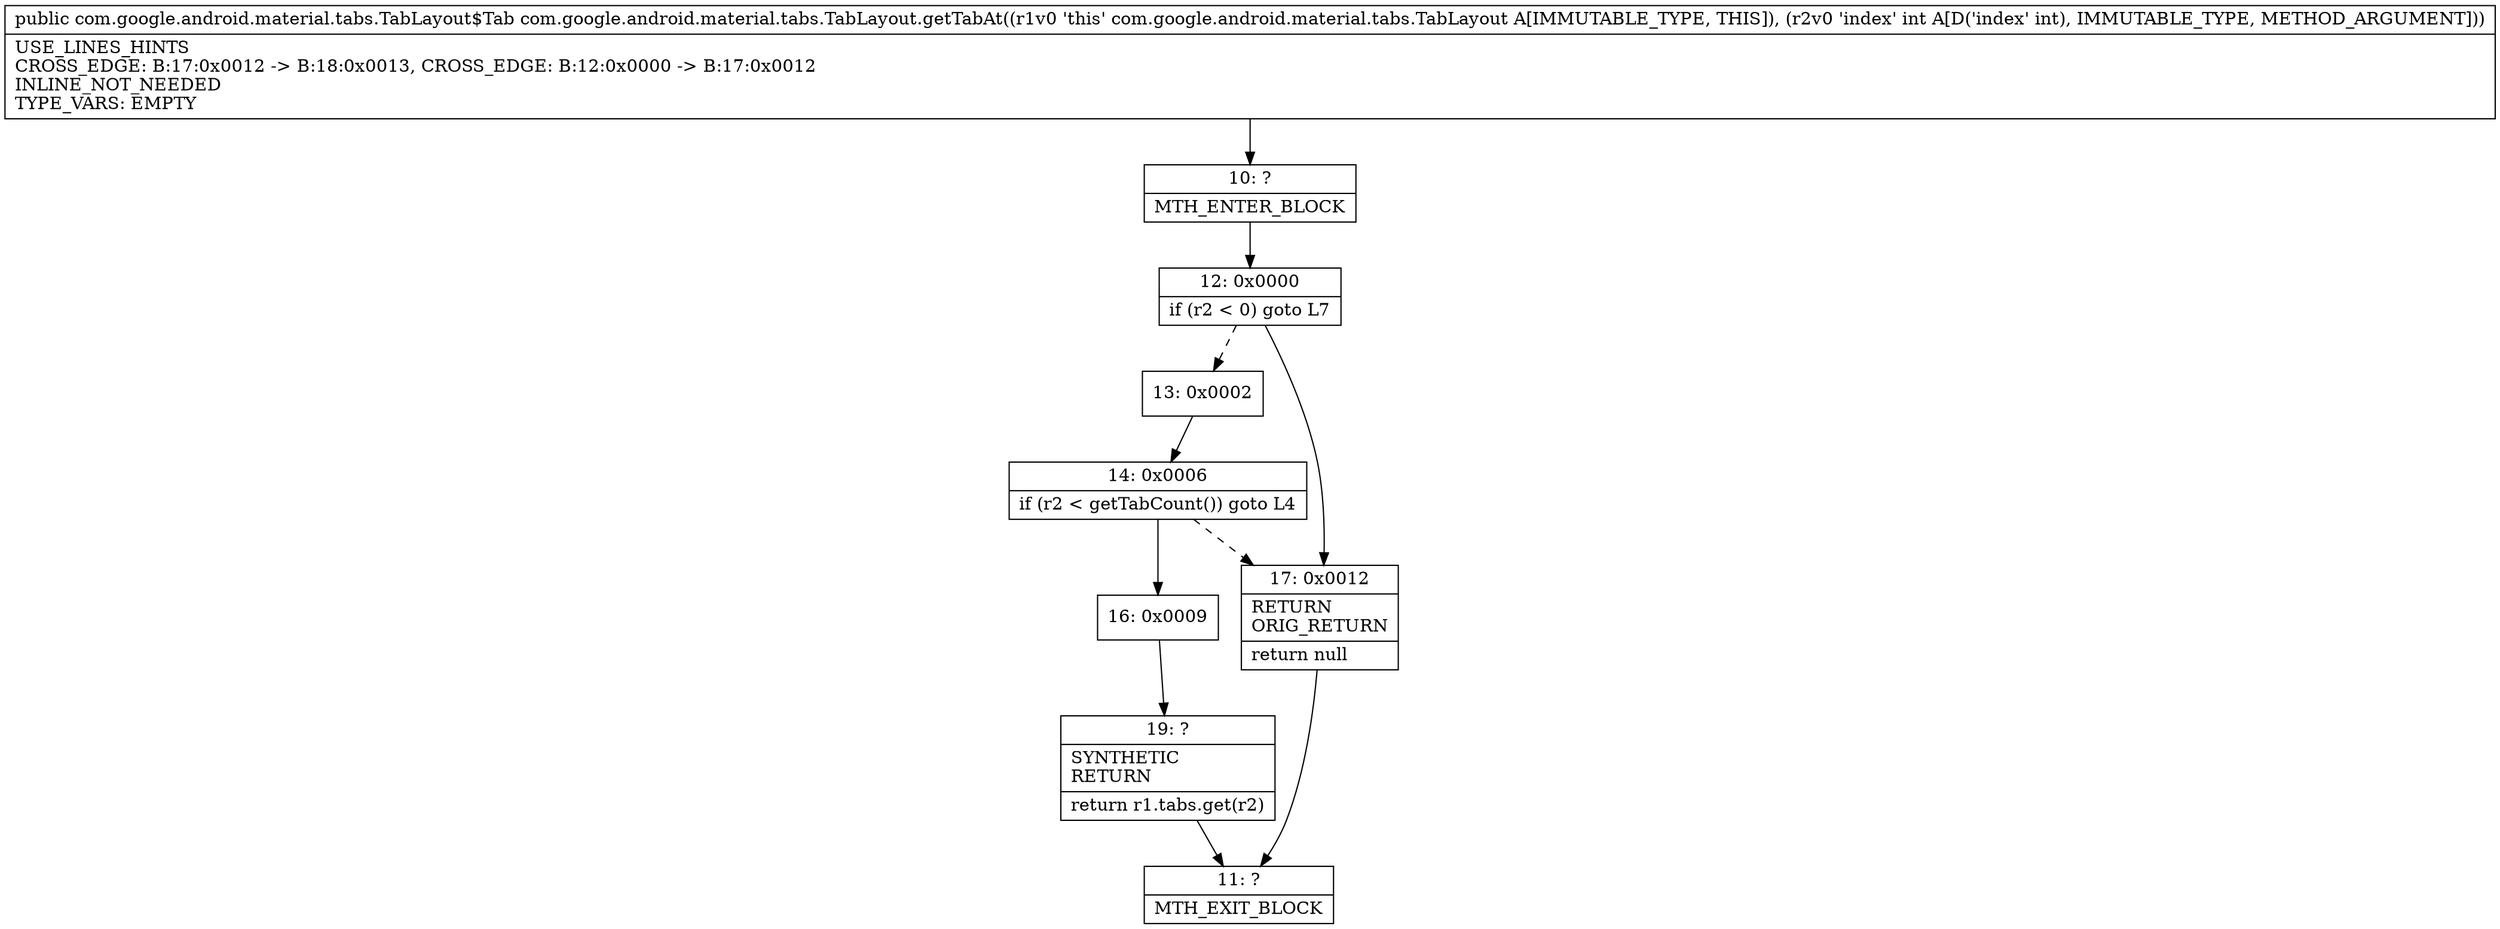 digraph "CFG forcom.google.android.material.tabs.TabLayout.getTabAt(I)Lcom\/google\/android\/material\/tabs\/TabLayout$Tab;" {
Node_10 [shape=record,label="{10\:\ ?|MTH_ENTER_BLOCK\l}"];
Node_12 [shape=record,label="{12\:\ 0x0000|if (r2 \< 0) goto L7\l}"];
Node_13 [shape=record,label="{13\:\ 0x0002}"];
Node_14 [shape=record,label="{14\:\ 0x0006|if (r2 \< getTabCount()) goto L4\l}"];
Node_16 [shape=record,label="{16\:\ 0x0009}"];
Node_19 [shape=record,label="{19\:\ ?|SYNTHETIC\lRETURN\l|return r1.tabs.get(r2)\l}"];
Node_11 [shape=record,label="{11\:\ ?|MTH_EXIT_BLOCK\l}"];
Node_17 [shape=record,label="{17\:\ 0x0012|RETURN\lORIG_RETURN\l|return null\l}"];
MethodNode[shape=record,label="{public com.google.android.material.tabs.TabLayout$Tab com.google.android.material.tabs.TabLayout.getTabAt((r1v0 'this' com.google.android.material.tabs.TabLayout A[IMMUTABLE_TYPE, THIS]), (r2v0 'index' int A[D('index' int), IMMUTABLE_TYPE, METHOD_ARGUMENT]))  | USE_LINES_HINTS\lCROSS_EDGE: B:17:0x0012 \-\> B:18:0x0013, CROSS_EDGE: B:12:0x0000 \-\> B:17:0x0012\lINLINE_NOT_NEEDED\lTYPE_VARS: EMPTY\l}"];
MethodNode -> Node_10;Node_10 -> Node_12;
Node_12 -> Node_13[style=dashed];
Node_12 -> Node_17;
Node_13 -> Node_14;
Node_14 -> Node_16;
Node_14 -> Node_17[style=dashed];
Node_16 -> Node_19;
Node_19 -> Node_11;
Node_17 -> Node_11;
}

